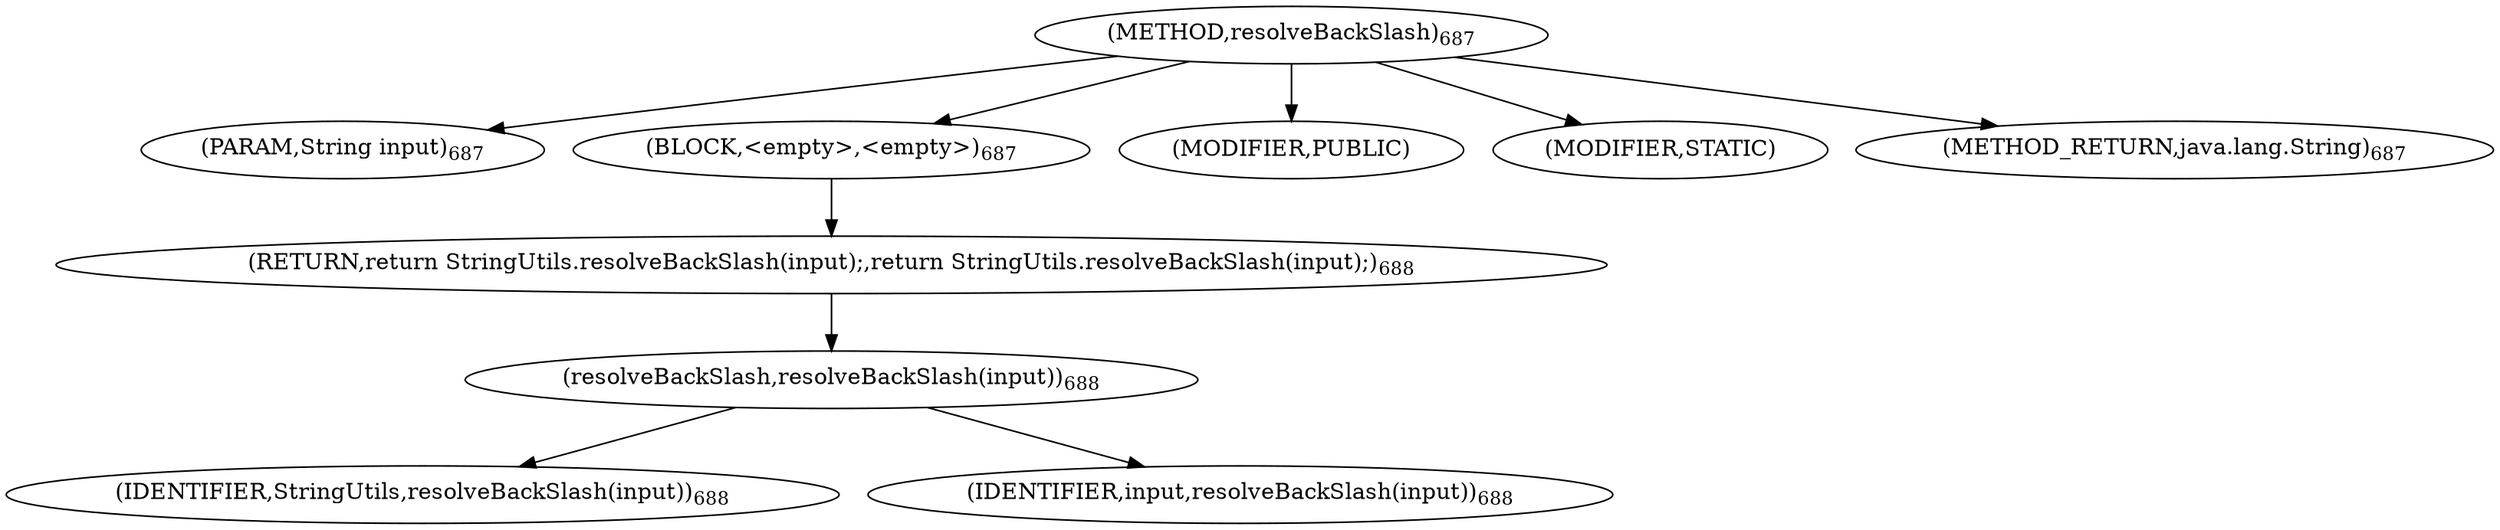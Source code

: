 digraph "resolveBackSlash" {  
"1395" [label = <(METHOD,resolveBackSlash)<SUB>687</SUB>> ]
"1396" [label = <(PARAM,String input)<SUB>687</SUB>> ]
"1397" [label = <(BLOCK,&lt;empty&gt;,&lt;empty&gt;)<SUB>687</SUB>> ]
"1398" [label = <(RETURN,return StringUtils.resolveBackSlash(input);,return StringUtils.resolveBackSlash(input);)<SUB>688</SUB>> ]
"1399" [label = <(resolveBackSlash,resolveBackSlash(input))<SUB>688</SUB>> ]
"1400" [label = <(IDENTIFIER,StringUtils,resolveBackSlash(input))<SUB>688</SUB>> ]
"1401" [label = <(IDENTIFIER,input,resolveBackSlash(input))<SUB>688</SUB>> ]
"1402" [label = <(MODIFIER,PUBLIC)> ]
"1403" [label = <(MODIFIER,STATIC)> ]
"1404" [label = <(METHOD_RETURN,java.lang.String)<SUB>687</SUB>> ]
  "1395" -> "1396" 
  "1395" -> "1397" 
  "1395" -> "1402" 
  "1395" -> "1403" 
  "1395" -> "1404" 
  "1397" -> "1398" 
  "1398" -> "1399" 
  "1399" -> "1400" 
  "1399" -> "1401" 
}
